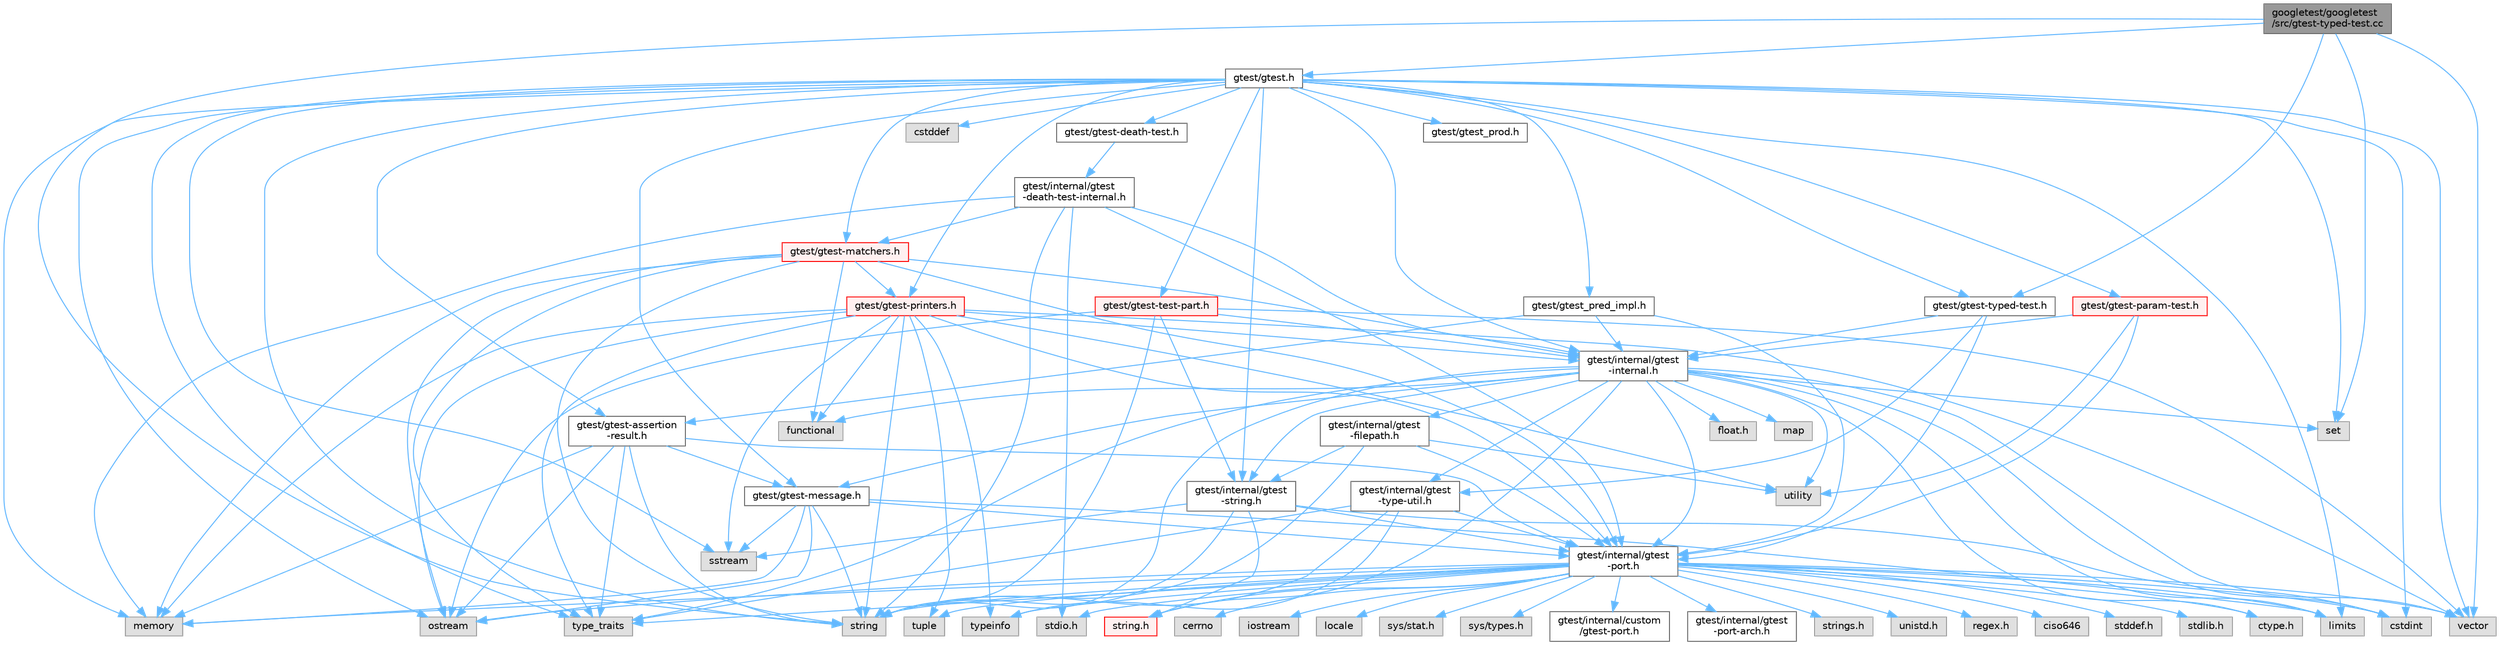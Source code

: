 digraph "googletest/googletest/src/gtest-typed-test.cc"
{
 // LATEX_PDF_SIZE
  bgcolor="transparent";
  edge [fontname=Helvetica,fontsize=10,labelfontname=Helvetica,labelfontsize=10];
  node [fontname=Helvetica,fontsize=10,shape=box,height=0.2,width=0.4];
  Node1 [id="Node000001",label="googletest/googletest\l/src/gtest-typed-test.cc",height=0.2,width=0.4,color="gray40", fillcolor="grey60", style="filled", fontcolor="black",tooltip=" "];
  Node1 -> Node2 [id="edge1_Node000001_Node000002",color="steelblue1",style="solid",tooltip=" "];
  Node2 [id="Node000002",label="gtest/gtest-typed-test.h",height=0.2,width=0.4,color="grey40", fillcolor="white", style="filled",URL="$gtest-typed-test_8h.html",tooltip=" "];
  Node2 -> Node3 [id="edge2_Node000002_Node000003",color="steelblue1",style="solid",tooltip=" "];
  Node3 [id="Node000003",label="gtest/internal/gtest\l-internal.h",height=0.2,width=0.4,color="grey40", fillcolor="white", style="filled",URL="$gtest-internal_8h.html",tooltip=" "];
  Node3 -> Node4 [id="edge3_Node000003_Node000004",color="steelblue1",style="solid",tooltip=" "];
  Node4 [id="Node000004",label="gtest/internal/gtest\l-port.h",height=0.2,width=0.4,color="grey40", fillcolor="white", style="filled",URL="$gtest-port_8h.html",tooltip=" "];
  Node4 -> Node5 [id="edge4_Node000004_Node000005",color="steelblue1",style="solid",tooltip=" "];
  Node5 [id="Node000005",label="ciso646",height=0.2,width=0.4,color="grey60", fillcolor="#E0E0E0", style="filled",tooltip=" "];
  Node4 -> Node6 [id="edge5_Node000004_Node000006",color="steelblue1",style="solid",tooltip=" "];
  Node6 [id="Node000006",label="ctype.h",height=0.2,width=0.4,color="grey60", fillcolor="#E0E0E0", style="filled",tooltip=" "];
  Node4 -> Node7 [id="edge6_Node000004_Node000007",color="steelblue1",style="solid",tooltip=" "];
  Node7 [id="Node000007",label="stddef.h",height=0.2,width=0.4,color="grey60", fillcolor="#E0E0E0", style="filled",tooltip=" "];
  Node4 -> Node8 [id="edge7_Node000004_Node000008",color="steelblue1",style="solid",tooltip=" "];
  Node8 [id="Node000008",label="stdio.h",height=0.2,width=0.4,color="grey60", fillcolor="#E0E0E0", style="filled",tooltip=" "];
  Node4 -> Node9 [id="edge8_Node000004_Node000009",color="steelblue1",style="solid",tooltip=" "];
  Node9 [id="Node000009",label="stdlib.h",height=0.2,width=0.4,color="grey60", fillcolor="#E0E0E0", style="filled",tooltip=" "];
  Node4 -> Node10 [id="edge9_Node000004_Node000010",color="steelblue1",style="solid",tooltip=" "];
  Node10 [id="Node000010",label="string.h",height=0.2,width=0.4,color="red", fillcolor="#FFF0F0", style="filled",URL="$string_8h.html",tooltip=" "];
  Node4 -> Node29 [id="edge10_Node000004_Node000029",color="steelblue1",style="solid",tooltip=" "];
  Node29 [id="Node000029",label="cerrno",height=0.2,width=0.4,color="grey60", fillcolor="#E0E0E0", style="filled",tooltip=" "];
  Node4 -> Node13 [id="edge11_Node000004_Node000013",color="steelblue1",style="solid",tooltip=" "];
  Node13 [id="Node000013",label="cstdint",height=0.2,width=0.4,color="grey60", fillcolor="#E0E0E0", style="filled",tooltip=" "];
  Node4 -> Node30 [id="edge12_Node000004_Node000030",color="steelblue1",style="solid",tooltip=" "];
  Node30 [id="Node000030",label="iostream",height=0.2,width=0.4,color="grey60", fillcolor="#E0E0E0", style="filled",tooltip=" "];
  Node4 -> Node23 [id="edge13_Node000004_Node000023",color="steelblue1",style="solid",tooltip=" "];
  Node23 [id="Node000023",label="limits",height=0.2,width=0.4,color="grey60", fillcolor="#E0E0E0", style="filled",tooltip=" "];
  Node4 -> Node31 [id="edge14_Node000004_Node000031",color="steelblue1",style="solid",tooltip=" "];
  Node31 [id="Node000031",label="locale",height=0.2,width=0.4,color="grey60", fillcolor="#E0E0E0", style="filled",tooltip=" "];
  Node4 -> Node25 [id="edge15_Node000004_Node000025",color="steelblue1",style="solid",tooltip=" "];
  Node25 [id="Node000025",label="memory",height=0.2,width=0.4,color="grey60", fillcolor="#E0E0E0", style="filled",tooltip=" "];
  Node4 -> Node32 [id="edge16_Node000004_Node000032",color="steelblue1",style="solid",tooltip=" "];
  Node32 [id="Node000032",label="ostream",height=0.2,width=0.4,color="grey60", fillcolor="#E0E0E0", style="filled",tooltip=" "];
  Node4 -> Node18 [id="edge17_Node000004_Node000018",color="steelblue1",style="solid",tooltip=" "];
  Node18 [id="Node000018",label="string",height=0.2,width=0.4,color="grey60", fillcolor="#E0E0E0", style="filled",tooltip=" "];
  Node4 -> Node33 [id="edge18_Node000004_Node000033",color="steelblue1",style="solid",tooltip=" "];
  Node33 [id="Node000033",label="tuple",height=0.2,width=0.4,color="grey60", fillcolor="#E0E0E0", style="filled",tooltip=" "];
  Node4 -> Node19 [id="edge19_Node000004_Node000019",color="steelblue1",style="solid",tooltip=" "];
  Node19 [id="Node000019",label="type_traits",height=0.2,width=0.4,color="grey60", fillcolor="#E0E0E0", style="filled",tooltip=" "];
  Node4 -> Node20 [id="edge20_Node000004_Node000020",color="steelblue1",style="solid",tooltip=" "];
  Node20 [id="Node000020",label="vector",height=0.2,width=0.4,color="grey60", fillcolor="#E0E0E0", style="filled",tooltip=" "];
  Node4 -> Node34 [id="edge21_Node000004_Node000034",color="steelblue1",style="solid",tooltip=" "];
  Node34 [id="Node000034",label="sys/stat.h",height=0.2,width=0.4,color="grey60", fillcolor="#E0E0E0", style="filled",tooltip=" "];
  Node4 -> Node35 [id="edge22_Node000004_Node000035",color="steelblue1",style="solid",tooltip=" "];
  Node35 [id="Node000035",label="sys/types.h",height=0.2,width=0.4,color="grey60", fillcolor="#E0E0E0", style="filled",tooltip=" "];
  Node4 -> Node36 [id="edge23_Node000004_Node000036",color="steelblue1",style="solid",tooltip=" "];
  Node36 [id="Node000036",label="gtest/internal/custom\l/gtest-port.h",height=0.2,width=0.4,color="grey40", fillcolor="white", style="filled",URL="$custom_2gtest-port_8h.html",tooltip=" "];
  Node4 -> Node37 [id="edge24_Node000004_Node000037",color="steelblue1",style="solid",tooltip=" "];
  Node37 [id="Node000037",label="gtest/internal/gtest\l-port-arch.h",height=0.2,width=0.4,color="grey40", fillcolor="white", style="filled",URL="$gtest-port-arch_8h.html",tooltip=" "];
  Node4 -> Node38 [id="edge25_Node000004_Node000038",color="steelblue1",style="solid",tooltip=" "];
  Node38 [id="Node000038",label="strings.h",height=0.2,width=0.4,color="grey60", fillcolor="#E0E0E0", style="filled",tooltip=" "];
  Node4 -> Node39 [id="edge26_Node000004_Node000039",color="steelblue1",style="solid",tooltip=" "];
  Node39 [id="Node000039",label="unistd.h",height=0.2,width=0.4,color="grey60", fillcolor="#E0E0E0", style="filled",tooltip=" "];
  Node4 -> Node40 [id="edge27_Node000004_Node000040",color="steelblue1",style="solid",tooltip=" "];
  Node40 [id="Node000040",label="regex.h",height=0.2,width=0.4,color="grey60", fillcolor="#E0E0E0", style="filled",tooltip=" "];
  Node4 -> Node41 [id="edge28_Node000004_Node000041",color="steelblue1",style="solid",tooltip=" "];
  Node41 [id="Node000041",label="typeinfo",height=0.2,width=0.4,color="grey60", fillcolor="#E0E0E0", style="filled",tooltip=" "];
  Node3 -> Node6 [id="edge29_Node000003_Node000006",color="steelblue1",style="solid",tooltip=" "];
  Node3 -> Node42 [id="edge30_Node000003_Node000042",color="steelblue1",style="solid",tooltip=" "];
  Node42 [id="Node000042",label="float.h",height=0.2,width=0.4,color="grey60", fillcolor="#E0E0E0", style="filled",tooltip=" "];
  Node3 -> Node10 [id="edge31_Node000003_Node000010",color="steelblue1",style="solid",tooltip=" "];
  Node3 -> Node13 [id="edge32_Node000003_Node000013",color="steelblue1",style="solid",tooltip=" "];
  Node3 -> Node43 [id="edge33_Node000003_Node000043",color="steelblue1",style="solid",tooltip=" "];
  Node43 [id="Node000043",label="functional",height=0.2,width=0.4,color="grey60", fillcolor="#E0E0E0", style="filled",tooltip=" "];
  Node3 -> Node23 [id="edge34_Node000003_Node000023",color="steelblue1",style="solid",tooltip=" "];
  Node3 -> Node44 [id="edge35_Node000003_Node000044",color="steelblue1",style="solid",tooltip=" "];
  Node44 [id="Node000044",label="map",height=0.2,width=0.4,color="grey60", fillcolor="#E0E0E0", style="filled",tooltip=" "];
  Node3 -> Node21 [id="edge36_Node000003_Node000021",color="steelblue1",style="solid",tooltip=" "];
  Node21 [id="Node000021",label="set",height=0.2,width=0.4,color="grey60", fillcolor="#E0E0E0", style="filled",tooltip=" "];
  Node3 -> Node18 [id="edge37_Node000003_Node000018",color="steelblue1",style="solid",tooltip=" "];
  Node3 -> Node19 [id="edge38_Node000003_Node000019",color="steelblue1",style="solid",tooltip=" "];
  Node3 -> Node17 [id="edge39_Node000003_Node000017",color="steelblue1",style="solid",tooltip=" "];
  Node17 [id="Node000017",label="utility",height=0.2,width=0.4,color="grey60", fillcolor="#E0E0E0", style="filled",tooltip=" "];
  Node3 -> Node20 [id="edge40_Node000003_Node000020",color="steelblue1",style="solid",tooltip=" "];
  Node3 -> Node45 [id="edge41_Node000003_Node000045",color="steelblue1",style="solid",tooltip=" "];
  Node45 [id="Node000045",label="gtest/gtest-message.h",height=0.2,width=0.4,color="grey40", fillcolor="white", style="filled",URL="$gtest-message_8h.html",tooltip=" "];
  Node45 -> Node23 [id="edge42_Node000045_Node000023",color="steelblue1",style="solid",tooltip=" "];
  Node45 -> Node25 [id="edge43_Node000045_Node000025",color="steelblue1",style="solid",tooltip=" "];
  Node45 -> Node32 [id="edge44_Node000045_Node000032",color="steelblue1",style="solid",tooltip=" "];
  Node45 -> Node46 [id="edge45_Node000045_Node000046",color="steelblue1",style="solid",tooltip=" "];
  Node46 [id="Node000046",label="sstream",height=0.2,width=0.4,color="grey60", fillcolor="#E0E0E0", style="filled",tooltip=" "];
  Node45 -> Node18 [id="edge46_Node000045_Node000018",color="steelblue1",style="solid",tooltip=" "];
  Node45 -> Node4 [id="edge47_Node000045_Node000004",color="steelblue1",style="solid",tooltip=" "];
  Node3 -> Node47 [id="edge48_Node000003_Node000047",color="steelblue1",style="solid",tooltip=" "];
  Node47 [id="Node000047",label="gtest/internal/gtest\l-filepath.h",height=0.2,width=0.4,color="grey40", fillcolor="white", style="filled",URL="$gtest-filepath_8h.html",tooltip=" "];
  Node47 -> Node18 [id="edge49_Node000047_Node000018",color="steelblue1",style="solid",tooltip=" "];
  Node47 -> Node17 [id="edge50_Node000047_Node000017",color="steelblue1",style="solid",tooltip=" "];
  Node47 -> Node4 [id="edge51_Node000047_Node000004",color="steelblue1",style="solid",tooltip=" "];
  Node47 -> Node48 [id="edge52_Node000047_Node000048",color="steelblue1",style="solid",tooltip=" "];
  Node48 [id="Node000048",label="gtest/internal/gtest\l-string.h",height=0.2,width=0.4,color="grey40", fillcolor="white", style="filled",URL="$gtest-string_8h.html",tooltip=" "];
  Node48 -> Node10 [id="edge53_Node000048_Node000010",color="steelblue1",style="solid",tooltip=" "];
  Node48 -> Node13 [id="edge54_Node000048_Node000013",color="steelblue1",style="solid",tooltip=" "];
  Node48 -> Node46 [id="edge55_Node000048_Node000046",color="steelblue1",style="solid",tooltip=" "];
  Node48 -> Node18 [id="edge56_Node000048_Node000018",color="steelblue1",style="solid",tooltip=" "];
  Node48 -> Node4 [id="edge57_Node000048_Node000004",color="steelblue1",style="solid",tooltip=" "];
  Node3 -> Node48 [id="edge58_Node000003_Node000048",color="steelblue1",style="solid",tooltip=" "];
  Node3 -> Node49 [id="edge59_Node000003_Node000049",color="steelblue1",style="solid",tooltip=" "];
  Node49 [id="Node000049",label="gtest/internal/gtest\l-type-util.h",height=0.2,width=0.4,color="grey40", fillcolor="white", style="filled",URL="$gtest-type-util_8h.html",tooltip=" "];
  Node49 -> Node18 [id="edge60_Node000049_Node000018",color="steelblue1",style="solid",tooltip=" "];
  Node49 -> Node19 [id="edge61_Node000049_Node000019",color="steelblue1",style="solid",tooltip=" "];
  Node49 -> Node41 [id="edge62_Node000049_Node000041",color="steelblue1",style="solid",tooltip=" "];
  Node49 -> Node4 [id="edge63_Node000049_Node000004",color="steelblue1",style="solid",tooltip=" "];
  Node2 -> Node4 [id="edge64_Node000002_Node000004",color="steelblue1",style="solid",tooltip=" "];
  Node2 -> Node49 [id="edge65_Node000002_Node000049",color="steelblue1",style="solid",tooltip=" "];
  Node1 -> Node21 [id="edge66_Node000001_Node000021",color="steelblue1",style="solid",tooltip=" "];
  Node1 -> Node18 [id="edge67_Node000001_Node000018",color="steelblue1",style="solid",tooltip=" "];
  Node1 -> Node20 [id="edge68_Node000001_Node000020",color="steelblue1",style="solid",tooltip=" "];
  Node1 -> Node50 [id="edge69_Node000001_Node000050",color="steelblue1",style="solid",tooltip=" "];
  Node50 [id="Node000050",label="gtest/gtest.h",height=0.2,width=0.4,color="grey40", fillcolor="white", style="filled",URL="$gtest_8h.html",tooltip=" "];
  Node50 -> Node14 [id="edge70_Node000050_Node000014",color="steelblue1",style="solid",tooltip=" "];
  Node14 [id="Node000014",label="cstddef",height=0.2,width=0.4,color="grey60", fillcolor="#E0E0E0", style="filled",tooltip=" "];
  Node50 -> Node13 [id="edge71_Node000050_Node000013",color="steelblue1",style="solid",tooltip=" "];
  Node50 -> Node23 [id="edge72_Node000050_Node000023",color="steelblue1",style="solid",tooltip=" "];
  Node50 -> Node25 [id="edge73_Node000050_Node000025",color="steelblue1",style="solid",tooltip=" "];
  Node50 -> Node32 [id="edge74_Node000050_Node000032",color="steelblue1",style="solid",tooltip=" "];
  Node50 -> Node21 [id="edge75_Node000050_Node000021",color="steelblue1",style="solid",tooltip=" "];
  Node50 -> Node46 [id="edge76_Node000050_Node000046",color="steelblue1",style="solid",tooltip=" "];
  Node50 -> Node18 [id="edge77_Node000050_Node000018",color="steelblue1",style="solid",tooltip=" "];
  Node50 -> Node19 [id="edge78_Node000050_Node000019",color="steelblue1",style="solid",tooltip=" "];
  Node50 -> Node20 [id="edge79_Node000050_Node000020",color="steelblue1",style="solid",tooltip=" "];
  Node50 -> Node51 [id="edge80_Node000050_Node000051",color="steelblue1",style="solid",tooltip=" "];
  Node51 [id="Node000051",label="gtest/gtest-assertion\l-result.h",height=0.2,width=0.4,color="grey40", fillcolor="white", style="filled",URL="$gtest-assertion-result_8h.html",tooltip=" "];
  Node51 -> Node25 [id="edge81_Node000051_Node000025",color="steelblue1",style="solid",tooltip=" "];
  Node51 -> Node32 [id="edge82_Node000051_Node000032",color="steelblue1",style="solid",tooltip=" "];
  Node51 -> Node18 [id="edge83_Node000051_Node000018",color="steelblue1",style="solid",tooltip=" "];
  Node51 -> Node19 [id="edge84_Node000051_Node000019",color="steelblue1",style="solid",tooltip=" "];
  Node51 -> Node45 [id="edge85_Node000051_Node000045",color="steelblue1",style="solid",tooltip=" "];
  Node51 -> Node4 [id="edge86_Node000051_Node000004",color="steelblue1",style="solid",tooltip=" "];
  Node50 -> Node52 [id="edge87_Node000050_Node000052",color="steelblue1",style="solid",tooltip=" "];
  Node52 [id="Node000052",label="gtest/gtest-death-test.h",height=0.2,width=0.4,color="grey40", fillcolor="white", style="filled",URL="$gtest-death-test_8h.html",tooltip=" "];
  Node52 -> Node53 [id="edge88_Node000052_Node000053",color="steelblue1",style="solid",tooltip=" "];
  Node53 [id="Node000053",label="gtest/internal/gtest\l-death-test-internal.h",height=0.2,width=0.4,color="grey40", fillcolor="white", style="filled",URL="$gtest-death-test-internal_8h.html",tooltip=" "];
  Node53 -> Node8 [id="edge89_Node000053_Node000008",color="steelblue1",style="solid",tooltip=" "];
  Node53 -> Node25 [id="edge90_Node000053_Node000025",color="steelblue1",style="solid",tooltip=" "];
  Node53 -> Node18 [id="edge91_Node000053_Node000018",color="steelblue1",style="solid",tooltip=" "];
  Node53 -> Node54 [id="edge92_Node000053_Node000054",color="steelblue1",style="solid",tooltip=" "];
  Node54 [id="Node000054",label="gtest/gtest-matchers.h",height=0.2,width=0.4,color="red", fillcolor="#FFF0F0", style="filled",URL="$gtest-matchers_8h.html",tooltip=" "];
  Node54 -> Node43 [id="edge93_Node000054_Node000043",color="steelblue1",style="solid",tooltip=" "];
  Node54 -> Node25 [id="edge94_Node000054_Node000025",color="steelblue1",style="solid",tooltip=" "];
  Node54 -> Node32 [id="edge95_Node000054_Node000032",color="steelblue1",style="solid",tooltip=" "];
  Node54 -> Node18 [id="edge96_Node000054_Node000018",color="steelblue1",style="solid",tooltip=" "];
  Node54 -> Node19 [id="edge97_Node000054_Node000019",color="steelblue1",style="solid",tooltip=" "];
  Node54 -> Node56 [id="edge98_Node000054_Node000056",color="steelblue1",style="solid",tooltip=" "];
  Node56 [id="Node000056",label="gtest/gtest-printers.h",height=0.2,width=0.4,color="red", fillcolor="#FFF0F0", style="filled",URL="$gtest-printers_8h.html",tooltip=" "];
  Node56 -> Node43 [id="edge99_Node000056_Node000043",color="steelblue1",style="solid",tooltip=" "];
  Node56 -> Node25 [id="edge100_Node000056_Node000025",color="steelblue1",style="solid",tooltip=" "];
  Node56 -> Node32 [id="edge101_Node000056_Node000032",color="steelblue1",style="solid",tooltip=" "];
  Node56 -> Node46 [id="edge102_Node000056_Node000046",color="steelblue1",style="solid",tooltip=" "];
  Node56 -> Node18 [id="edge103_Node000056_Node000018",color="steelblue1",style="solid",tooltip=" "];
  Node56 -> Node33 [id="edge104_Node000056_Node000033",color="steelblue1",style="solid",tooltip=" "];
  Node56 -> Node19 [id="edge105_Node000056_Node000019",color="steelblue1",style="solid",tooltip=" "];
  Node56 -> Node41 [id="edge106_Node000056_Node000041",color="steelblue1",style="solid",tooltip=" "];
  Node56 -> Node17 [id="edge107_Node000056_Node000017",color="steelblue1",style="solid",tooltip=" "];
  Node56 -> Node20 [id="edge108_Node000056_Node000020",color="steelblue1",style="solid",tooltip=" "];
  Node56 -> Node3 [id="edge109_Node000056_Node000003",color="steelblue1",style="solid",tooltip=" "];
  Node56 -> Node4 [id="edge110_Node000056_Node000004",color="steelblue1",style="solid",tooltip=" "];
  Node54 -> Node3 [id="edge111_Node000054_Node000003",color="steelblue1",style="solid",tooltip=" "];
  Node54 -> Node4 [id="edge112_Node000054_Node000004",color="steelblue1",style="solid",tooltip=" "];
  Node53 -> Node3 [id="edge113_Node000053_Node000003",color="steelblue1",style="solid",tooltip=" "];
  Node53 -> Node4 [id="edge114_Node000053_Node000004",color="steelblue1",style="solid",tooltip=" "];
  Node50 -> Node54 [id="edge115_Node000050_Node000054",color="steelblue1",style="solid",tooltip=" "];
  Node50 -> Node45 [id="edge116_Node000050_Node000045",color="steelblue1",style="solid",tooltip=" "];
  Node50 -> Node58 [id="edge117_Node000050_Node000058",color="steelblue1",style="solid",tooltip=" "];
  Node58 [id="Node000058",label="gtest/gtest-param-test.h",height=0.2,width=0.4,color="red", fillcolor="#FFF0F0", style="filled",URL="$gtest-param-test_8h.html",tooltip=" "];
  Node58 -> Node17 [id="edge118_Node000058_Node000017",color="steelblue1",style="solid",tooltip=" "];
  Node58 -> Node3 [id="edge119_Node000058_Node000003",color="steelblue1",style="solid",tooltip=" "];
  Node58 -> Node4 [id="edge120_Node000058_Node000004",color="steelblue1",style="solid",tooltip=" "];
  Node50 -> Node56 [id="edge121_Node000050_Node000056",color="steelblue1",style="solid",tooltip=" "];
  Node50 -> Node62 [id="edge122_Node000050_Node000062",color="steelblue1",style="solid",tooltip=" "];
  Node62 [id="Node000062",label="gtest/gtest-test-part.h",height=0.2,width=0.4,color="red", fillcolor="#FFF0F0", style="filled",URL="$gtest-test-part_8h.html",tooltip=" "];
  Node62 -> Node32 [id="edge123_Node000062_Node000032",color="steelblue1",style="solid",tooltip=" "];
  Node62 -> Node18 [id="edge124_Node000062_Node000018",color="steelblue1",style="solid",tooltip=" "];
  Node62 -> Node20 [id="edge125_Node000062_Node000020",color="steelblue1",style="solid",tooltip=" "];
  Node62 -> Node3 [id="edge126_Node000062_Node000003",color="steelblue1",style="solid",tooltip=" "];
  Node62 -> Node48 [id="edge127_Node000062_Node000048",color="steelblue1",style="solid",tooltip=" "];
  Node50 -> Node2 [id="edge128_Node000050_Node000002",color="steelblue1",style="solid",tooltip=" "];
  Node50 -> Node64 [id="edge129_Node000050_Node000064",color="steelblue1",style="solid",tooltip=" "];
  Node64 [id="Node000064",label="gtest/gtest_pred_impl.h",height=0.2,width=0.4,color="grey40", fillcolor="white", style="filled",URL="$gtest__pred__impl_8h.html",tooltip=" "];
  Node64 -> Node51 [id="edge130_Node000064_Node000051",color="steelblue1",style="solid",tooltip=" "];
  Node64 -> Node3 [id="edge131_Node000064_Node000003",color="steelblue1",style="solid",tooltip=" "];
  Node64 -> Node4 [id="edge132_Node000064_Node000004",color="steelblue1",style="solid",tooltip=" "];
  Node50 -> Node65 [id="edge133_Node000050_Node000065",color="steelblue1",style="solid",tooltip=" "];
  Node65 [id="Node000065",label="gtest/gtest_prod.h",height=0.2,width=0.4,color="grey40", fillcolor="white", style="filled",URL="$gtest__prod_8h.html",tooltip=" "];
  Node50 -> Node3 [id="edge134_Node000050_Node000003",color="steelblue1",style="solid",tooltip=" "];
  Node50 -> Node48 [id="edge135_Node000050_Node000048",color="steelblue1",style="solid",tooltip=" "];
}
